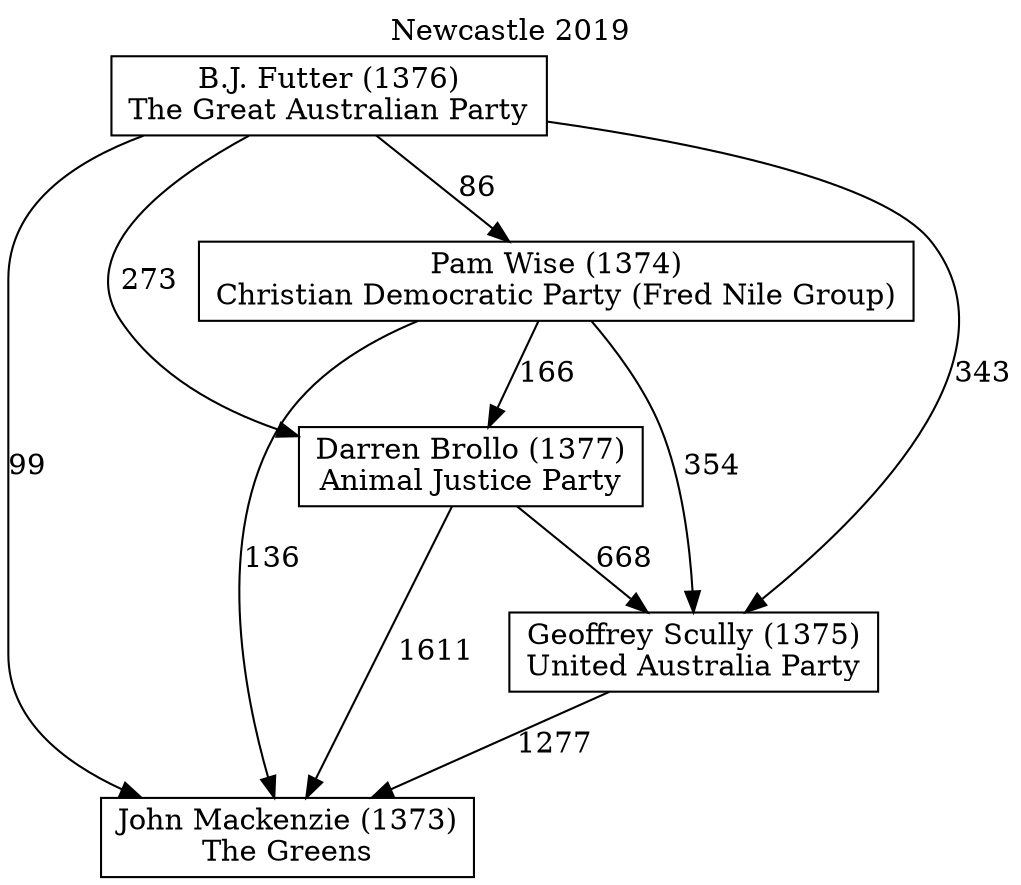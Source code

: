 // House preference flow
digraph "John Mackenzie (1373)_Newcastle_2019" {
	graph [label="Newcastle 2019" labelloc=t mclimit=10]
	node [shape=box]
	"B.J. Futter (1376)" [label="B.J. Futter (1376)
The Great Australian Party"]
	"Darren Brollo (1377)" [label="Darren Brollo (1377)
Animal Justice Party"]
	"Geoffrey Scully (1375)" [label="Geoffrey Scully (1375)
United Australia Party"]
	"John Mackenzie (1373)" [label="John Mackenzie (1373)
The Greens"]
	"Pam Wise (1374)" [label="Pam Wise (1374)
Christian Democratic Party (Fred Nile Group)"]
	"B.J. Futter (1376)" -> "Darren Brollo (1377)" [label=273]
	"B.J. Futter (1376)" -> "Geoffrey Scully (1375)" [label=343]
	"B.J. Futter (1376)" -> "John Mackenzie (1373)" [label=99]
	"B.J. Futter (1376)" -> "Pam Wise (1374)" [label=86]
	"Darren Brollo (1377)" -> "Geoffrey Scully (1375)" [label=668]
	"Darren Brollo (1377)" -> "John Mackenzie (1373)" [label=1611]
	"Geoffrey Scully (1375)" -> "John Mackenzie (1373)" [label=1277]
	"Pam Wise (1374)" -> "Darren Brollo (1377)" [label=166]
	"Pam Wise (1374)" -> "Geoffrey Scully (1375)" [label=354]
	"Pam Wise (1374)" -> "John Mackenzie (1373)" [label=136]
}
